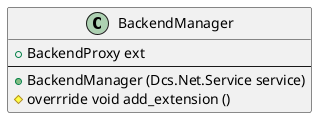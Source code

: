 /'
 '  UML include file for BackendManager class
 '/

@startuml
class BackendManager {
    +BackendProxy ext
    ----
    +BackendManager (Dcs.Net.Service service)
    #overrride void add_extension ()
}
@enduml

